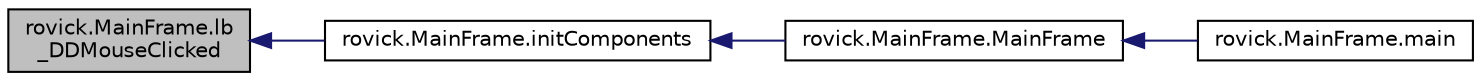 digraph "rovick.MainFrame.lb_DDMouseClicked"
{
  edge [fontname="Helvetica",fontsize="10",labelfontname="Helvetica",labelfontsize="10"];
  node [fontname="Helvetica",fontsize="10",shape=record];
  rankdir="LR";
  Node60 [label="rovick.MainFrame.lb\l_DDMouseClicked",height=0.2,width=0.4,color="black", fillcolor="grey75", style="filled", fontcolor="black"];
  Node60 -> Node61 [dir="back",color="midnightblue",fontsize="10",style="solid",fontname="Helvetica"];
  Node61 [label="rovick.MainFrame.initComponents",height=0.2,width=0.4,color="black", fillcolor="white", style="filled",URL="$classrovick_1_1_main_frame.html#a6bfda0f949106916323960d384a309e0"];
  Node61 -> Node62 [dir="back",color="midnightblue",fontsize="10",style="solid",fontname="Helvetica"];
  Node62 [label="rovick.MainFrame.MainFrame",height=0.2,width=0.4,color="black", fillcolor="white", style="filled",URL="$group___principales.html#ga511f1ff25cbcc94bf9a36611674b5fec",tooltip="Contrucotr de la victa principal. "];
  Node62 -> Node63 [dir="back",color="midnightblue",fontsize="10",style="solid",fontname="Helvetica"];
  Node63 [label="rovick.MainFrame.main",height=0.2,width=0.4,color="black", fillcolor="white", style="filled",URL="$classrovick_1_1_main_frame.html#ac31f17c5894a105267e32842324663ac"];
}
